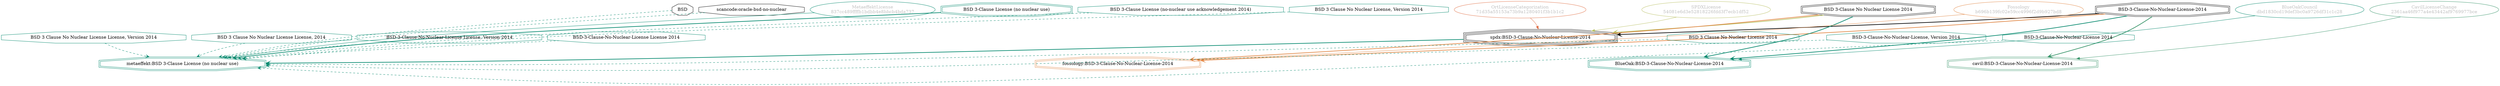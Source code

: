 strict digraph {
    node [shape=box];
    graph [splines=curved];
    463 [label="SPDXLicense\n54081e6d3e52818226fdd3f7ecb1df52"
        ,fontcolor=gray
        ,color="#b8bf62"
        ,fillcolor="beige;1"
        ,shape=ellipse];
    464 [label="spdx:BSD-3-Clause-No-Nuclear-License-2014"
        ,shape=tripleoctagon];
    465 [label="BSD-3-Clause-No-Nuclear-License-2014"
        ,shape=doubleoctagon];
    466 [label="BSD 3-Clause No Nuclear License 2014"
        ,shape=doubleoctagon];
    5935 [label=BSD,shape=octagon];
    8773 [label="BlueOakCouncil\ndbd1830cd19def3bc0a9726df31c1c28"
         ,fontcolor=gray
         ,color="#00876c"
         ,fillcolor="beige;1"
         ,shape=ellipse];
    8774 [label="BlueOak:BSD-3-Clause-No-Nuclear-License-2014"
         ,color="#00876c"
         ,shape=doubleoctagon];
    21740 [label="scancode:oracle-bsd-no-nuclear"
          ,shape=octagon];
    27709 [label="Fossology\nb696b139fc02e59cc4996f2d9b927bd8"
          ,fontcolor=gray
          ,color="#e18745"
          ,fillcolor="beige;1"
          ,shape=ellipse];
    27710 [label="fossology:BSD-3-Clause-No-Nuclear-License-2014"
          ,color="#e18745"
          ,shape=doubleoctagon];
    28522 [label="OrtLicenseCategorization\n71d35a55153a73b9a1280401f3b1b1c2"
          ,fontcolor=gray
          ,color="#e06f45"
          ,fillcolor="beige;1"
          ,shape=ellipse];
    36483 [label="CavilLicenseChange\n2361aa46f977a4e43442af9769977bce"
          ,fontcolor=gray
          ,color="#379469"
          ,fillcolor="beige;1"
          ,shape=ellipse];
    36484 [label="cavil:BSD-3-Clause-No-Nuclear-License-2014"
          ,color="#379469"
          ,shape=doubleoctagon];
    39341 [label="MetaeffektLicense\n837cc489ffffb1bdbb4e8bbcb4bda737"
          ,fontcolor=gray
          ,color="#00876c"
          ,fillcolor="beige;1"
          ,shape=ellipse];
    39342 [label="metaeffekt:BSD 3-Clause License (no nuclear use)"
          ,color="#00876c"
          ,shape=doubleoctagon];
    39343 [label="BSD 3-Clause License (no nuclear use)"
          ,color="#00876c"
          ,shape=doubleoctagon];
    39344 [label="BSD 3-Clause License (no-nuclear use acknowledgement 2014)"
          ,color="#00876c"
          ,shape=octagon];
    39345 [label="BSD 3 Clause No Nuclear License, Version 2014"
          ,color="#00876c"
          ,shape=octagon];
    39346 [label="BSD 3 Clause No Nuclear License 2014"
          ,color="#00876c"
          ,shape=octagon];
    39347 [label="BSD-3-Clause-No-Nuclear-License, Version 2014"
          ,color="#00876c"
          ,shape=octagon];
    39348 [label="BSD-3-Clause-No-Nuclear-License 2014"
          ,color="#00876c"
          ,shape=octagon];
    39349 [label="BSD 3 Clause No Nuclear License License, Version 2014"
          ,color="#00876c"
          ,shape=octagon];
    39350 [label="BSD 3 Clause No Nuclear License License, 2014"
          ,color="#00876c"
          ,shape=octagon];
    39351 [label="BSD-3-Clause-No-Nuclear-License License, Version 2014"
          ,color="#00876c"
          ,shape=octagon];
    39352 [label="BSD-3-Clause-No-Nuclear-License License 2014"
          ,color="#00876c"
          ,shape=octagon];
    463 -> 464 [weight=0.5
               ,color="#b8bf62"];
    464 -> 39342 [style=bold
                 ,arrowhead=vee
                 ,weight=0.7
                 ,color="#00876c"];
    465 -> 464 [style=bold
               ,arrowhead=vee
               ,weight=0.7];
    465 -> 8774 [style=bold
                ,arrowhead=vee
                ,weight=0.7
                ,color="#00876c"];
    465 -> 27710 [style=bold
                 ,arrowhead=vee
                 ,weight=0.7
                 ,color="#e18745"];
    465 -> 36484 [style=bold
                 ,arrowhead=vee
                 ,weight=0.7
                 ,color="#379469"];
    465 -> 36484 [style=bold
                 ,arrowhead=vee
                 ,weight=0.7
                 ,color="#379469"];
    466 -> 464 [style=bold
               ,arrowhead=vee
               ,weight=0.7
               ,color="#b8bf62"];
    466 -> 8774 [style=bold
                ,arrowhead=vee
                ,weight=0.7
                ,color="#00876c"];
    466 -> 27710 [style=bold
                 ,arrowhead=vee
                 ,weight=0.7
                 ,color="#e18745"];
    5935 -> 39342 [style=dashed
                  ,arrowhead=vee
                  ,weight=0.5
                  ,color="#00876c"];
    8773 -> 8774 [weight=0.5
                 ,color="#00876c"];
    21740 -> 39342 [style=dashed
                   ,arrowhead=vee
                   ,weight=0.5
                   ,color="#00876c"];
    27709 -> 27710 [weight=0.5
                   ,color="#e18745"];
    28522 -> 464 [weight=0.5
                 ,color="#e06f45"];
    36483 -> 36484 [weight=0.5
                   ,color="#379469"];
    39341 -> 39342 [weight=0.5
                   ,color="#00876c"];
    39343 -> 39342 [style=bold
                   ,arrowhead=vee
                   ,weight=0.7
                   ,color="#00876c"];
    39344 -> 39342 [style=dashed
                   ,arrowhead=vee
                   ,weight=0.5
                   ,color="#00876c"];
    39345 -> 39342 [style=dashed
                   ,arrowhead=vee
                   ,weight=0.5
                   ,color="#00876c"];
    39346 -> 39342 [style=dashed
                   ,arrowhead=vee
                   ,weight=0.5
                   ,color="#00876c"];
    39347 -> 39342 [style=dashed
                   ,arrowhead=vee
                   ,weight=0.5
                   ,color="#00876c"];
    39348 -> 39342 [style=dashed
                   ,arrowhead=vee
                   ,weight=0.5
                   ,color="#00876c"];
    39349 -> 39342 [style=dashed
                   ,arrowhead=vee
                   ,weight=0.5
                   ,color="#00876c"];
    39350 -> 39342 [style=dashed
                   ,arrowhead=vee
                   ,weight=0.5
                   ,color="#00876c"];
    39351 -> 39342 [style=dashed
                   ,arrowhead=vee
                   ,weight=0.5
                   ,color="#00876c"];
    39352 -> 39342 [style=dashed
                   ,arrowhead=vee
                   ,weight=0.5
                   ,color="#00876c"];
}
